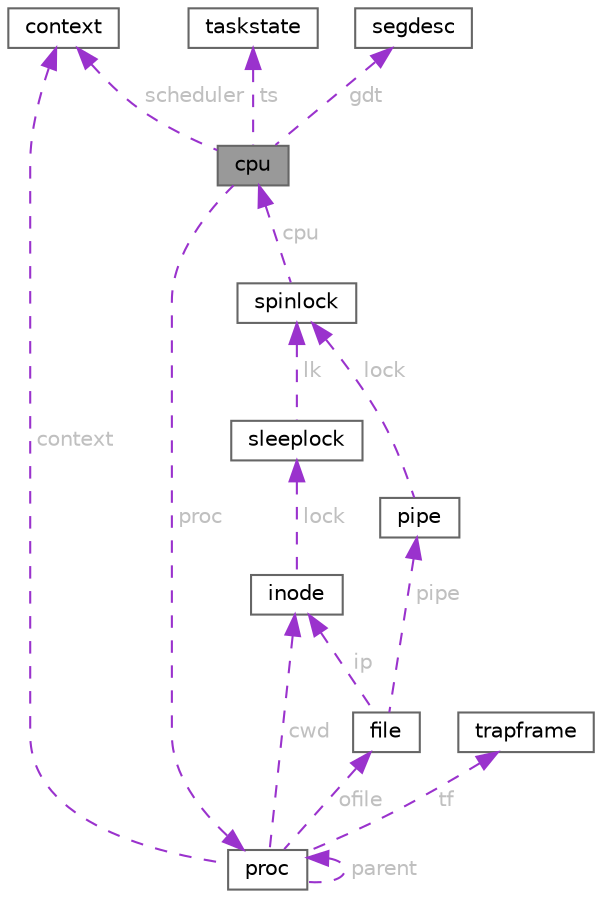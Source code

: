 digraph "cpu"
{
 // LATEX_PDF_SIZE
  bgcolor="transparent";
  edge [fontname=Helvetica,fontsize=10,labelfontname=Helvetica,labelfontsize=10];
  node [fontname=Helvetica,fontsize=10,shape=box,height=0.2,width=0.4];
  Node1 [id="Node000001",label="cpu",height=0.2,width=0.4,color="gray40", fillcolor="grey60", style="filled", fontcolor="black",tooltip=" "];
  Node2 -> Node1 [id="edge16_Node000001_Node000002",dir="back",color="darkorchid3",style="dashed",tooltip=" ",label=" scheduler",fontcolor="grey" ];
  Node2 [id="Node000002",label="context",height=0.2,width=0.4,color="gray40", fillcolor="white", style="filled",URL="$d7/dfe/structcontext.html",tooltip=" "];
  Node3 -> Node1 [id="edge17_Node000001_Node000003",dir="back",color="darkorchid3",style="dashed",tooltip=" ",label=" ts",fontcolor="grey" ];
  Node3 [id="Node000003",label="taskstate",height=0.2,width=0.4,color="gray40", fillcolor="white", style="filled",URL="$dc/dd1/structtaskstate.html",tooltip=" "];
  Node4 -> Node1 [id="edge18_Node000001_Node000004",dir="back",color="darkorchid3",style="dashed",tooltip=" ",label=" gdt",fontcolor="grey" ];
  Node4 [id="Node000004",label="segdesc",height=0.2,width=0.4,color="gray40", fillcolor="white", style="filled",URL="$d8/d3e/structsegdesc.html",tooltip=" "];
  Node5 -> Node1 [id="edge19_Node000001_Node000005",dir="back",color="darkorchid3",style="dashed",tooltip=" ",label=" proc",fontcolor="grey" ];
  Node5 [id="Node000005",label="proc",height=0.2,width=0.4,color="gray40", fillcolor="white", style="filled",URL="$de/d48/structproc.html",tooltip=" "];
  Node5 -> Node5 [id="edge20_Node000005_Node000005",dir="back",color="darkorchid3",style="dashed",tooltip=" ",label=" parent",fontcolor="grey" ];
  Node6 -> Node5 [id="edge21_Node000005_Node000006",dir="back",color="darkorchid3",style="dashed",tooltip=" ",label=" tf",fontcolor="grey" ];
  Node6 [id="Node000006",label="trapframe",height=0.2,width=0.4,color="gray40", fillcolor="white", style="filled",URL="$df/d05/structtrapframe.html",tooltip=" "];
  Node2 -> Node5 [id="edge22_Node000005_Node000002",dir="back",color="darkorchid3",style="dashed",tooltip=" ",label=" context",fontcolor="grey" ];
  Node7 -> Node5 [id="edge23_Node000005_Node000007",dir="back",color="darkorchid3",style="dashed",tooltip=" ",label=" ofile",fontcolor="grey" ];
  Node7 [id="Node000007",label="file",height=0.2,width=0.4,color="gray40", fillcolor="white", style="filled",URL="$d7/d3a/structfile.html",tooltip=" "];
  Node8 -> Node7 [id="edge24_Node000007_Node000008",dir="back",color="darkorchid3",style="dashed",tooltip=" ",label=" pipe",fontcolor="grey" ];
  Node8 [id="Node000008",label="pipe",height=0.2,width=0.4,color="gray40", fillcolor="white", style="filled",URL="$d8/d53/structpipe.html",tooltip=" "];
  Node9 -> Node8 [id="edge25_Node000008_Node000009",dir="back",color="darkorchid3",style="dashed",tooltip=" ",label=" lock",fontcolor="grey" ];
  Node9 [id="Node000009",label="spinlock",height=0.2,width=0.4,color="gray40", fillcolor="white", style="filled",URL="$d1/d08/structspinlock.html",tooltip=" "];
  Node1 -> Node9 [id="edge26_Node000009_Node000001",dir="back",color="darkorchid3",style="dashed",tooltip=" ",label=" cpu",fontcolor="grey" ];
  Node10 -> Node7 [id="edge27_Node000007_Node000010",dir="back",color="darkorchid3",style="dashed",tooltip=" ",label=" ip",fontcolor="grey" ];
  Node10 [id="Node000010",label="inode",height=0.2,width=0.4,color="gray40", fillcolor="white", style="filled",URL="$d0/df8/structinode.html",tooltip=" "];
  Node11 -> Node10 [id="edge28_Node000010_Node000011",dir="back",color="darkorchid3",style="dashed",tooltip=" ",label=" lock",fontcolor="grey" ];
  Node11 [id="Node000011",label="sleeplock",height=0.2,width=0.4,color="gray40", fillcolor="white", style="filled",URL="$d9/dd0/structsleeplock.html",tooltip=" "];
  Node9 -> Node11 [id="edge29_Node000011_Node000009",dir="back",color="darkorchid3",style="dashed",tooltip=" ",label=" lk",fontcolor="grey" ];
  Node10 -> Node5 [id="edge30_Node000005_Node000010",dir="back",color="darkorchid3",style="dashed",tooltip=" ",label=" cwd",fontcolor="grey" ];
}
